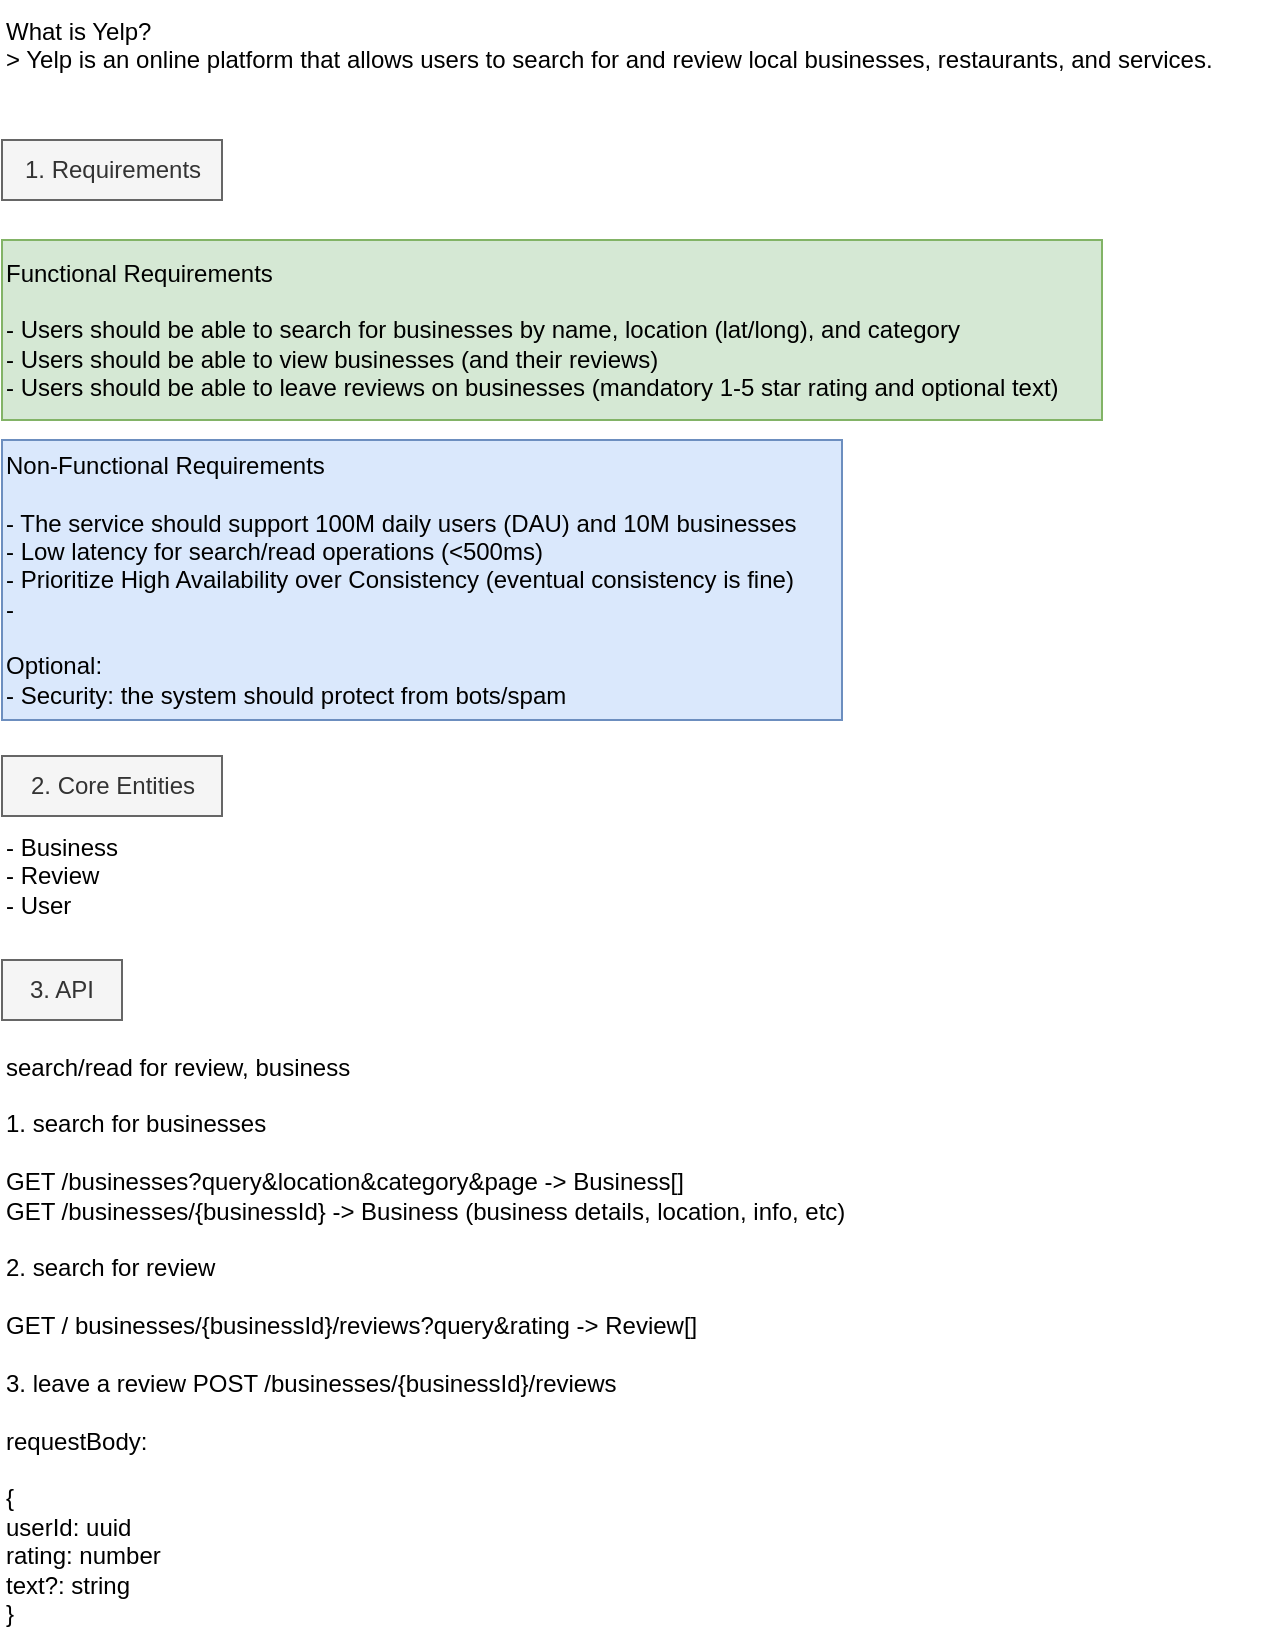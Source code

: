 <mxfile version="26.0.16">
  <diagram name="Page-1" id="1U2h8nbjLLuCjXS5kLmN">
    <mxGraphModel dx="2403" dy="2081" grid="1" gridSize="10" guides="1" tooltips="1" connect="1" arrows="1" fold="1" page="1" pageScale="1" pageWidth="850" pageHeight="1100" math="0" shadow="0">
      <root>
        <mxCell id="0" />
        <mxCell id="1" parent="0" />
        <mxCell id="xYoCxOlnZBXiPIidWAu6-1" value="Functional Requirements&lt;div&gt;&lt;br&gt;&lt;/div&gt;&lt;div&gt;-&amp;nbsp;&lt;span style=&quot;background-color: transparent; color: light-dark(rgb(0, 0, 0), rgb(255, 255, 255));&quot;&gt;Users should be able to search for businesses by name, location (lat/long), and category&lt;/span&gt;&lt;/div&gt;&lt;div&gt;- Users should be able to view businesses (and their reviews)&lt;/div&gt;&lt;div&gt;- Users should be able to leave reviews on businesses (mandatory 1-5 star rating and optional text)&lt;/div&gt;" style="text;html=1;align=left;verticalAlign=middle;resizable=0;points=[];autosize=1;strokeColor=#82b366;fillColor=#d5e8d4;" vertex="1" parent="1">
          <mxGeometry x="-35" y="10" width="550" height="90" as="geometry" />
        </mxCell>
        <mxCell id="xYoCxOlnZBXiPIidWAu6-2" value="&lt;div&gt;What is Yelp?&lt;/div&gt;&lt;div&gt;&amp;gt; Yelp is an online platform that allows users to search for and review local businesses, restaurants, and services.&lt;/div&gt;&lt;div&gt;&lt;br&gt;&lt;/div&gt;" style="text;html=1;align=left;verticalAlign=middle;resizable=0;points=[];autosize=1;strokeColor=none;fillColor=none;" vertex="1" parent="1">
          <mxGeometry x="-35" y="-110" width="630" height="60" as="geometry" />
        </mxCell>
        <mxCell id="xYoCxOlnZBXiPIidWAu6-4" value="1. Requirements" style="text;html=1;align=center;verticalAlign=middle;resizable=0;points=[];autosize=1;strokeColor=#666666;fillColor=#f5f5f5;fontColor=#333333;" vertex="1" parent="1">
          <mxGeometry x="-35" y="-40" width="110" height="30" as="geometry" />
        </mxCell>
        <mxCell id="xYoCxOlnZBXiPIidWAu6-5" value="Non-Functional Requirements&lt;div&gt;&lt;br&gt;&lt;/div&gt;&lt;div&gt;- The service should support 100M daily users (DAU) and 10M businesses&lt;/div&gt;&lt;div&gt;- Low latency for search/read operations (&amp;lt;500ms)&lt;/div&gt;&lt;div&gt;- Prioritize High Availability over Consistency (eventual consistency is fine)&lt;/div&gt;&lt;div&gt;-&amp;nbsp;&lt;/div&gt;&lt;div&gt;&lt;br&gt;&lt;/div&gt;&lt;div&gt;Optional:&amp;nbsp;&lt;/div&gt;&lt;div&gt;- Security: the system should protect from bots/spam&lt;/div&gt;" style="text;html=1;align=left;verticalAlign=middle;resizable=0;points=[];autosize=1;strokeColor=#6c8ebf;fillColor=#dae8fc;" vertex="1" parent="1">
          <mxGeometry x="-35" y="110" width="420" height="140" as="geometry" />
        </mxCell>
        <mxCell id="xYoCxOlnZBXiPIidWAu6-6" value="2. Core Entities" style="text;html=1;align=center;verticalAlign=middle;resizable=0;points=[];autosize=1;strokeColor=#666666;fillColor=#f5f5f5;fontColor=#333333;" vertex="1" parent="1">
          <mxGeometry x="-35" y="268" width="110" height="30" as="geometry" />
        </mxCell>
        <mxCell id="xYoCxOlnZBXiPIidWAu6-7" value="- Business&lt;div&gt;- Review&lt;/div&gt;&lt;div&gt;- User&lt;/div&gt;" style="text;html=1;align=left;verticalAlign=middle;resizable=0;points=[];autosize=1;strokeColor=none;fillColor=none;" vertex="1" parent="1">
          <mxGeometry x="-35" y="298" width="80" height="60" as="geometry" />
        </mxCell>
        <mxCell id="xYoCxOlnZBXiPIidWAu6-8" value="3. API" style="text;html=1;align=center;verticalAlign=middle;whiteSpace=wrap;rounded=0;fillColor=#f5f5f5;fontColor=#333333;strokeColor=#666666;" vertex="1" parent="1">
          <mxGeometry x="-35" y="370" width="60" height="30" as="geometry" />
        </mxCell>
        <mxCell id="xYoCxOlnZBXiPIidWAu6-10" value="search/read for review, business&lt;div&gt;&lt;br&gt;&lt;/div&gt;&lt;div&gt;1. search for businesses&lt;/div&gt;&lt;div&gt;&lt;br&gt;&lt;/div&gt;&lt;div&gt;GET /businesses?query&amp;amp;location&amp;amp;category&amp;amp;page -&amp;gt; Business[]&lt;/div&gt;&lt;div&gt;GET /businesses/{businessId} -&amp;gt; Business (business details, location, info, etc)&lt;/div&gt;&lt;div&gt;&lt;br&gt;&lt;/div&gt;&lt;div&gt;2. search for review&lt;/div&gt;&lt;div&gt;&lt;br&gt;&lt;/div&gt;&lt;div&gt;GET / businesses/{businessId}/reviews?query&amp;amp;rating -&amp;gt; Review[]&lt;/div&gt;&lt;div&gt;&lt;br&gt;&lt;div&gt;3. leave a review POST /businesses/{businessId}/reviews&lt;/div&gt;&lt;div&gt;&lt;br&gt;&lt;/div&gt;&lt;div&gt;requestBody:&lt;/div&gt;&lt;div&gt;&lt;br&gt;&lt;/div&gt;&lt;div&gt;{&lt;/div&gt;&lt;div&gt;userId: uuid&lt;/div&gt;&lt;div&gt;rating: number&lt;/div&gt;&lt;div&gt;text?: string&lt;/div&gt;&lt;div&gt;}&lt;/div&gt;&lt;/div&gt;" style="text;html=1;align=left;verticalAlign=middle;resizable=0;points=[];autosize=1;strokeColor=none;fillColor=none;" vertex="1" parent="1">
          <mxGeometry x="-35" y="410" width="440" height="300" as="geometry" />
        </mxCell>
      </root>
    </mxGraphModel>
  </diagram>
</mxfile>
